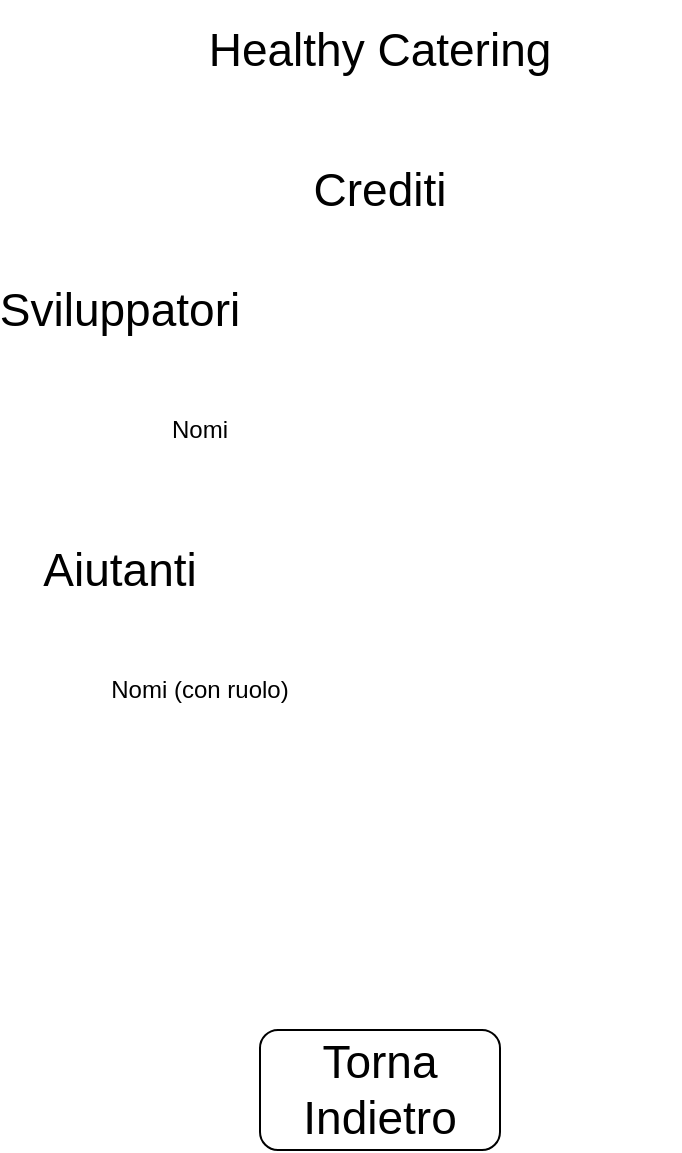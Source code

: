 <mxfile version="17.5.0" type="device"><diagram id="u2xqNWCcZT6Zx0NnnoJK" name="Page-1"><mxGraphModel dx="460" dy="692" grid="1" gridSize="10" guides="1" tooltips="1" connect="1" arrows="1" fold="1" page="1" pageScale="1" pageWidth="827" pageHeight="1169" math="0" shadow="0"><root><mxCell id="0"/><mxCell id="1" parent="0"/><mxCell id="-qWk9D2lYr1B211Cd-G_-7" value="&lt;font style=&quot;font-size: 23px&quot;&gt;Healthy Catering&lt;/font&gt;" style="text;html=1;strokeColor=none;fillColor=none;align=center;verticalAlign=middle;whiteSpace=wrap;rounded=0;" parent="1" vertex="1"><mxGeometry x="110" y="40" width="300" height="50" as="geometry"/></mxCell><mxCell id="-qWk9D2lYr1B211Cd-G_-8" value="Crediti" style="text;html=1;strokeColor=none;fillColor=none;align=center;verticalAlign=middle;whiteSpace=wrap;rounded=0;fontSize=23;" parent="1" vertex="1"><mxGeometry x="210" y="120" width="100" height="30" as="geometry"/></mxCell><mxCell id="yhYoWKQ9h_qxZHvAiLxo-3" value="Sviluppatori" style="text;html=1;strokeColor=none;fillColor=none;align=center;verticalAlign=middle;whiteSpace=wrap;rounded=0;fontSize=23;" vertex="1" parent="1"><mxGeometry x="80" y="180" width="100" height="30" as="geometry"/></mxCell><mxCell id="yhYoWKQ9h_qxZHvAiLxo-4" value="Aiutanti" style="text;html=1;strokeColor=none;fillColor=none;align=center;verticalAlign=middle;whiteSpace=wrap;rounded=0;fontSize=23;" vertex="1" parent="1"><mxGeometry x="80" y="310" width="100" height="30" as="geometry"/></mxCell><mxCell id="yhYoWKQ9h_qxZHvAiLxo-5" value="Nomi" style="text;html=1;strokeColor=none;fillColor=none;align=center;verticalAlign=middle;whiteSpace=wrap;rounded=0;" vertex="1" parent="1"><mxGeometry x="140" y="240" width="60" height="30" as="geometry"/></mxCell><mxCell id="yhYoWKQ9h_qxZHvAiLxo-6" value="Nomi (con ruolo)" style="text;html=1;strokeColor=none;fillColor=none;align=center;verticalAlign=middle;whiteSpace=wrap;rounded=0;" vertex="1" parent="1"><mxGeometry x="120" y="370" width="100" height="30" as="geometry"/></mxCell><mxCell id="yhYoWKQ9h_qxZHvAiLxo-7" value="&lt;font style=&quot;font-size: 23px&quot;&gt;Torna Indietro&lt;/font&gt;" style="rounded=1;whiteSpace=wrap;html=1;" vertex="1" parent="1"><mxGeometry x="200" y="555" width="120" height="60" as="geometry"/></mxCell></root></mxGraphModel></diagram></mxfile>